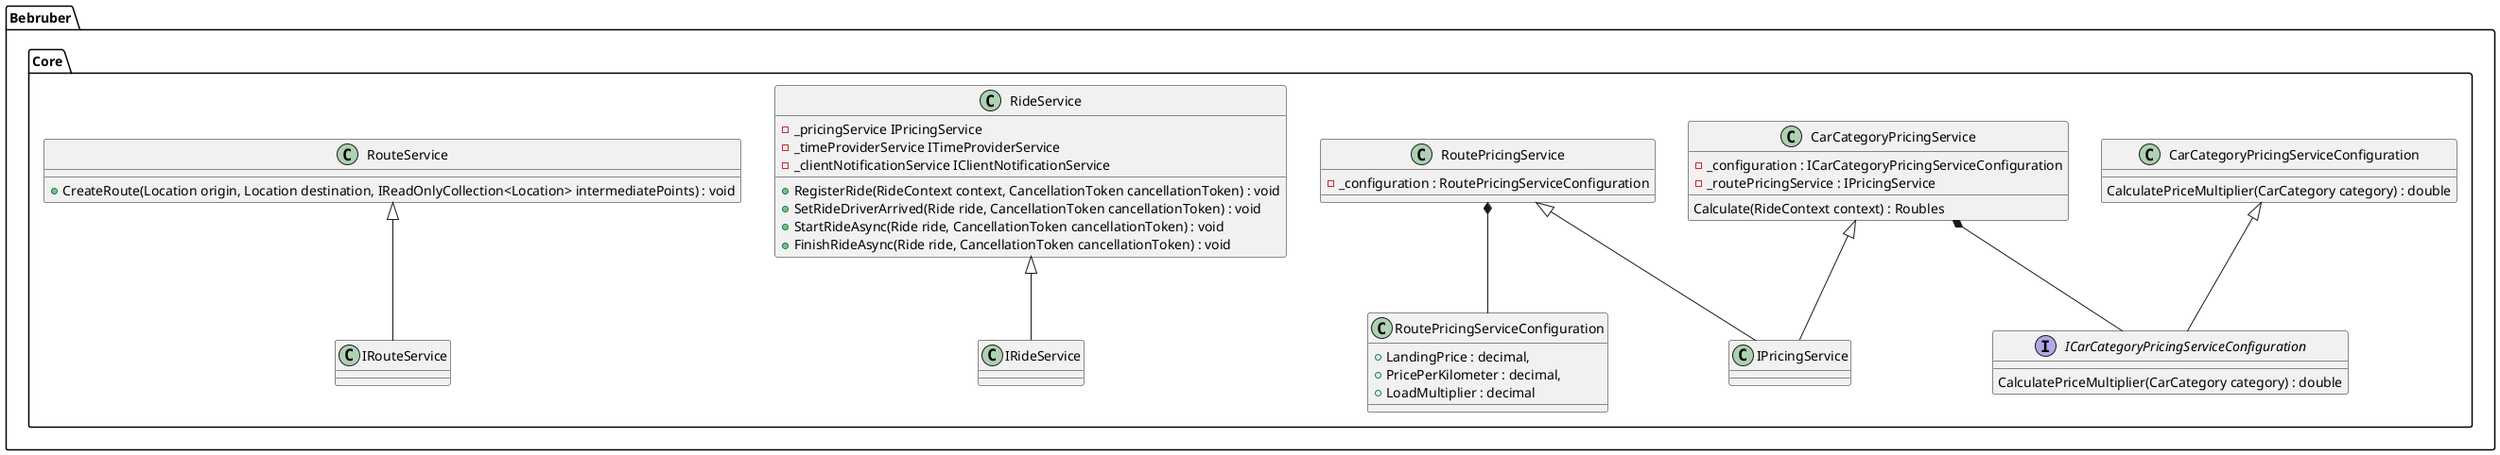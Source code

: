 @startuml Structure
'https://plantuml.com/class-diagram

package Bebruber.Core
{
    interface ICarCategoryPricingServiceConfiguration
    {
        CalculatePriceMultiplier(CarCategory category) : double
    }

    class CarCategoryPricingServiceConfiguration
    {
        CalculatePriceMultiplier(CarCategory category) : double
    }

    class RoutePricingServiceConfiguration
    {
        +LandingPrice : decimal,
        +PricePerKilometer : decimal,
        +LoadMultiplier : decimal
    }

    CarCategoryPricingServiceConfiguration <|-- ICarCategoryPricingServiceConfiguration

    class CarCategoryPricingService
    {
        -_configuration : ICarCategoryPricingServiceConfiguration
        -_routePricingService : IPricingService
        Calculate(RideContext context) : Roubles
    }

    class RideService
    {
        -_pricingService IPricingService
        -_timeProviderService ITimeProviderService
        -_clientNotificationService IClientNotificationService
        +RegisterRide(RideContext context, CancellationToken cancellationToken) : void
        +SetRideDriverArrived(Ride ride, CancellationToken cancellationToken) : void
        +StartRideAsync(Ride ride, CancellationToken cancellationToken) : void
        +FinishRideAsync(Ride ride, CancellationToken cancellationToken) : void
    }

    class RoutePricingService
    {
        -_configuration : RoutePricingServiceConfiguration
    }

    class RouteService
    {
        +CreateRoute(Location origin, Location destination, IReadOnlyCollection<Location> intermediatePoints) : void
    }

    CarCategoryPricingService *-- ICarCategoryPricingServiceConfiguration
    RoutePricingService *-- RoutePricingServiceConfiguration

    RideService <|-- IRideService 
    RoutePricingService <|-- IPricingService
    CarCategoryPricingService <|-- IPricingService
    RouteService <|-- IRouteService
}

@enduml
